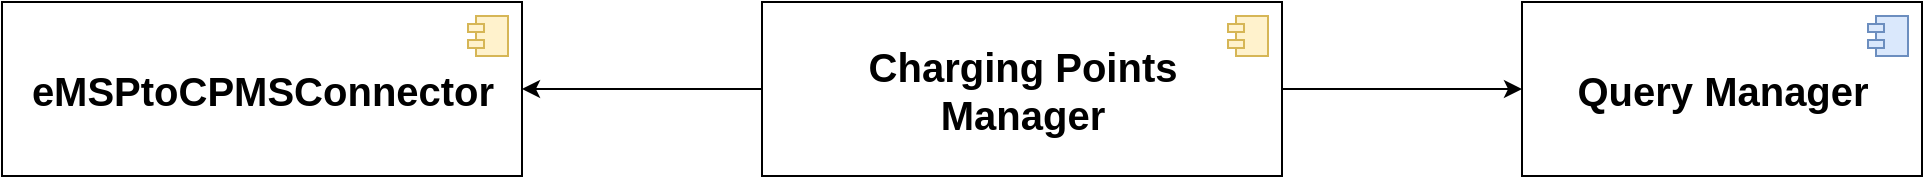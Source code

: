 <mxfile version="20.7.4" type="device"><diagram id="WDkam7UQzMazbu9BOgS6" name="Page-1"><mxGraphModel dx="2055" dy="2743" grid="1" gridSize="10" guides="1" tooltips="1" connect="1" arrows="1" fold="1" page="1" pageScale="1" pageWidth="850" pageHeight="1100" math="0" shadow="0"><root><mxCell id="0"/><mxCell id="1" parent="0"/><mxCell id="25" value="&lt;b style=&quot;font-size: 20px&quot;&gt;Query Manager&lt;/b&gt;" style="html=1;dropTarget=0;fontSize=20;fontStyle=0;" parent="1" vertex="1"><mxGeometry x="640" y="510" width="200" height="87" as="geometry"/></mxCell><mxCell id="26" value="" style="shape=module;jettyWidth=8;jettyHeight=4;fontSize=20;fillColor=#dae8fc;strokeColor=#6c8ebf;" parent="25" vertex="1"><mxGeometry x="1" width="20" height="20" relative="1" as="geometry"><mxPoint x="-27" y="7" as="offset"/></mxGeometry></mxCell><mxCell id="27" value="&lt;b&gt;Charging Points&lt;br&gt;Manager&lt;br&gt;&lt;/b&gt;" style="html=1;dropTarget=0;fontSize=20;sketch=0;" parent="1" vertex="1"><mxGeometry x="260" y="510" width="260" height="87" as="geometry"/></mxCell><mxCell id="28" value="" style="shape=module;jettyWidth=8;jettyHeight=4;fontSize=20;fillColor=#fff2cc;strokeColor=#d6b656;" parent="27" vertex="1"><mxGeometry x="1" width="20" height="20" relative="1" as="geometry"><mxPoint x="-27" y="7" as="offset"/></mxGeometry></mxCell><mxCell id="30" value="" style="endArrow=classic;html=1;entryX=0;entryY=0.5;entryDx=0;entryDy=0;exitX=1;exitY=0.5;exitDx=0;exitDy=0;" parent="1" source="27" target="25" edge="1"><mxGeometry width="50" height="50" relative="1" as="geometry"><mxPoint x="370" y="630" as="sourcePoint"/><mxPoint x="420" y="580" as="targetPoint"/></mxGeometry></mxCell><mxCell id="34" value="&lt;b&gt;eMSPtoCPMSConnector&lt;/b&gt;" style="html=1;dropTarget=0;fontSize=20;sketch=0;" parent="1" vertex="1"><mxGeometry x="-120" y="510" width="260" height="87" as="geometry"/></mxCell><mxCell id="35" value="" style="shape=module;jettyWidth=8;jettyHeight=4;fontSize=20;fillColor=#fff2cc;strokeColor=#d6b656;" parent="34" vertex="1"><mxGeometry x="1" width="20" height="20" relative="1" as="geometry"><mxPoint x="-27" y="7" as="offset"/></mxGeometry></mxCell><mxCell id="36" value="" style="endArrow=classic;html=1;" parent="1" source="27" target="34" edge="1"><mxGeometry width="50" height="50" relative="1" as="geometry"><mxPoint x="330" y="710" as="sourcePoint"/><mxPoint x="380" y="660" as="targetPoint"/></mxGeometry></mxCell></root></mxGraphModel></diagram></mxfile>